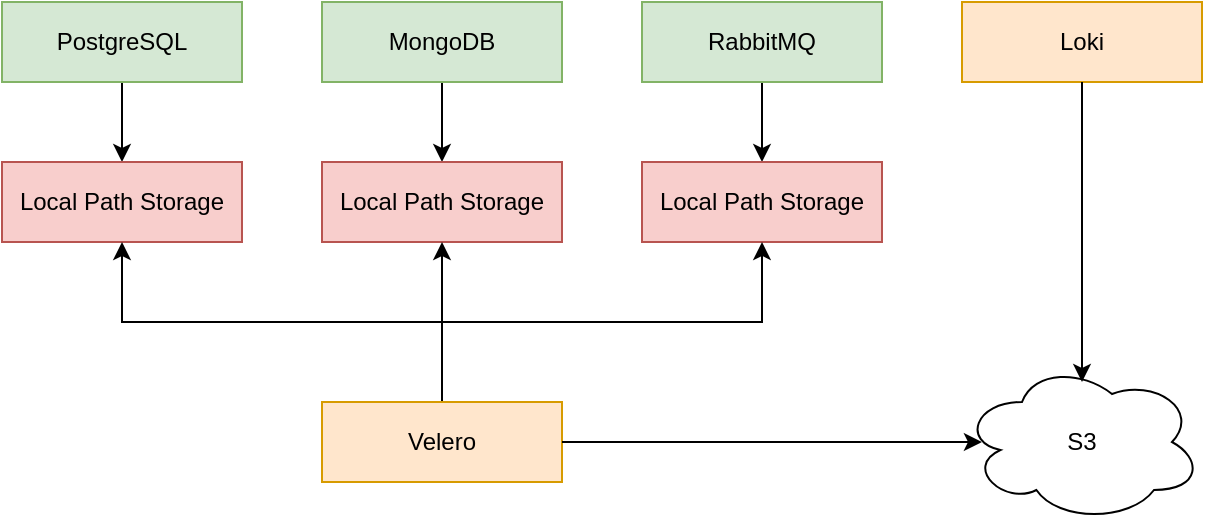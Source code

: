 <mxfile version="27.0.9">
  <diagram name="Strona-1" id="3ZfGrA_zzsu8qPP8N_HZ">
    <mxGraphModel dx="983" dy="586" grid="1" gridSize="10" guides="1" tooltips="1" connect="1" arrows="1" fold="1" page="1" pageScale="1" pageWidth="827" pageHeight="1169" math="0" shadow="0">
      <root>
        <mxCell id="0" />
        <mxCell id="1" parent="0" />
        <mxCell id="Ih1fNZNk7-LuDVXiIQP1-13" style="edgeStyle=orthogonalEdgeStyle;rounded=0;orthogonalLoop=1;jettySize=auto;html=1;exitX=0.5;exitY=1;exitDx=0;exitDy=0;entryX=0.5;entryY=0;entryDx=0;entryDy=0;" edge="1" parent="1" source="Ih1fNZNk7-LuDVXiIQP1-4" target="Ih1fNZNk7-LuDVXiIQP1-6">
          <mxGeometry relative="1" as="geometry" />
        </mxCell>
        <mxCell id="Ih1fNZNk7-LuDVXiIQP1-4" value="PostgreSQL" style="rounded=0;whiteSpace=wrap;html=1;fillColor=#d5e8d4;strokeColor=#82b366;" vertex="1" parent="1">
          <mxGeometry x="40" y="280" width="120" height="40" as="geometry" />
        </mxCell>
        <mxCell id="Ih1fNZNk7-LuDVXiIQP1-14" style="edgeStyle=orthogonalEdgeStyle;rounded=0;orthogonalLoop=1;jettySize=auto;html=1;exitX=0.5;exitY=1;exitDx=0;exitDy=0;entryX=0.5;entryY=0;entryDx=0;entryDy=0;" edge="1" parent="1" source="Ih1fNZNk7-LuDVXiIQP1-5" target="Ih1fNZNk7-LuDVXiIQP1-7">
          <mxGeometry relative="1" as="geometry" />
        </mxCell>
        <mxCell id="Ih1fNZNk7-LuDVXiIQP1-5" value="MongoDB" style="rounded=0;whiteSpace=wrap;html=1;fillColor=#d5e8d4;strokeColor=#82b366;" vertex="1" parent="1">
          <mxGeometry x="200" y="280" width="120" height="40" as="geometry" />
        </mxCell>
        <mxCell id="Ih1fNZNk7-LuDVXiIQP1-6" value="Local Path Storage" style="rounded=0;whiteSpace=wrap;html=1;fillColor=#f8cecc;strokeColor=#b85450;" vertex="1" parent="1">
          <mxGeometry x="40" y="360" width="120" height="40" as="geometry" />
        </mxCell>
        <mxCell id="Ih1fNZNk7-LuDVXiIQP1-7" value="Local Path Storage" style="rounded=0;whiteSpace=wrap;html=1;fillColor=#f8cecc;strokeColor=#b85450;" vertex="1" parent="1">
          <mxGeometry x="200" y="360" width="120" height="40" as="geometry" />
        </mxCell>
        <mxCell id="Ih1fNZNk7-LuDVXiIQP1-15" style="edgeStyle=orthogonalEdgeStyle;rounded=0;orthogonalLoop=1;jettySize=auto;html=1;exitX=0.5;exitY=1;exitDx=0;exitDy=0;entryX=0.5;entryY=0;entryDx=0;entryDy=0;" edge="1" parent="1" source="Ih1fNZNk7-LuDVXiIQP1-8" target="Ih1fNZNk7-LuDVXiIQP1-9">
          <mxGeometry relative="1" as="geometry" />
        </mxCell>
        <mxCell id="Ih1fNZNk7-LuDVXiIQP1-8" value="RabbitMQ" style="rounded=0;whiteSpace=wrap;html=1;fillColor=#d5e8d4;strokeColor=#82b366;" vertex="1" parent="1">
          <mxGeometry x="360" y="280" width="120" height="40" as="geometry" />
        </mxCell>
        <mxCell id="Ih1fNZNk7-LuDVXiIQP1-9" value="Local Path Storage" style="rounded=0;whiteSpace=wrap;html=1;fillColor=#f8cecc;strokeColor=#b85450;" vertex="1" parent="1">
          <mxGeometry x="360" y="360" width="120" height="40" as="geometry" />
        </mxCell>
        <mxCell id="Ih1fNZNk7-LuDVXiIQP1-16" style="edgeStyle=orthogonalEdgeStyle;rounded=0;orthogonalLoop=1;jettySize=auto;html=1;exitX=0.5;exitY=0;exitDx=0;exitDy=0;entryX=0.5;entryY=1;entryDx=0;entryDy=0;" edge="1" parent="1" source="Ih1fNZNk7-LuDVXiIQP1-10" target="Ih1fNZNk7-LuDVXiIQP1-6">
          <mxGeometry relative="1" as="geometry" />
        </mxCell>
        <mxCell id="Ih1fNZNk7-LuDVXiIQP1-17" style="edgeStyle=orthogonalEdgeStyle;rounded=0;orthogonalLoop=1;jettySize=auto;html=1;exitX=0.5;exitY=0;exitDx=0;exitDy=0;entryX=0.5;entryY=1;entryDx=0;entryDy=0;" edge="1" parent="1" source="Ih1fNZNk7-LuDVXiIQP1-10" target="Ih1fNZNk7-LuDVXiIQP1-7">
          <mxGeometry relative="1" as="geometry" />
        </mxCell>
        <mxCell id="Ih1fNZNk7-LuDVXiIQP1-18" style="edgeStyle=orthogonalEdgeStyle;rounded=0;orthogonalLoop=1;jettySize=auto;html=1;exitX=0.5;exitY=0;exitDx=0;exitDy=0;entryX=0.5;entryY=1;entryDx=0;entryDy=0;" edge="1" parent="1" source="Ih1fNZNk7-LuDVXiIQP1-10" target="Ih1fNZNk7-LuDVXiIQP1-9">
          <mxGeometry relative="1" as="geometry" />
        </mxCell>
        <mxCell id="Ih1fNZNk7-LuDVXiIQP1-10" value="Velero" style="rounded=0;whiteSpace=wrap;html=1;fillColor=#ffe6cc;strokeColor=#d79b00;" vertex="1" parent="1">
          <mxGeometry x="200" y="480" width="120" height="40" as="geometry" />
        </mxCell>
        <mxCell id="Ih1fNZNk7-LuDVXiIQP1-11" value="Loki" style="rounded=0;whiteSpace=wrap;html=1;fillColor=#ffe6cc;strokeColor=#d79b00;" vertex="1" parent="1">
          <mxGeometry x="520" y="280" width="120" height="40" as="geometry" />
        </mxCell>
        <mxCell id="Ih1fNZNk7-LuDVXiIQP1-26" value="S3" style="ellipse;shape=cloud;whiteSpace=wrap;html=1;" vertex="1" parent="1">
          <mxGeometry x="520" y="460" width="120" height="80" as="geometry" />
        </mxCell>
        <mxCell id="Ih1fNZNk7-LuDVXiIQP1-30" style="edgeStyle=orthogonalEdgeStyle;rounded=0;orthogonalLoop=1;jettySize=auto;html=1;exitX=1;exitY=0.5;exitDx=0;exitDy=0;entryX=0.083;entryY=0.5;entryDx=0;entryDy=0;entryPerimeter=0;" edge="1" parent="1" source="Ih1fNZNk7-LuDVXiIQP1-10" target="Ih1fNZNk7-LuDVXiIQP1-26">
          <mxGeometry relative="1" as="geometry" />
        </mxCell>
        <mxCell id="Ih1fNZNk7-LuDVXiIQP1-32" style="edgeStyle=orthogonalEdgeStyle;rounded=0;orthogonalLoop=1;jettySize=auto;html=1;exitX=0.5;exitY=1;exitDx=0;exitDy=0;entryX=0.5;entryY=0.125;entryDx=0;entryDy=0;entryPerimeter=0;sourcePerimeterSpacing=0;startSize=6;targetPerimeterSpacing=0;strokeWidth=1;" edge="1" parent="1" source="Ih1fNZNk7-LuDVXiIQP1-11" target="Ih1fNZNk7-LuDVXiIQP1-26">
          <mxGeometry relative="1" as="geometry" />
        </mxCell>
      </root>
    </mxGraphModel>
  </diagram>
</mxfile>
